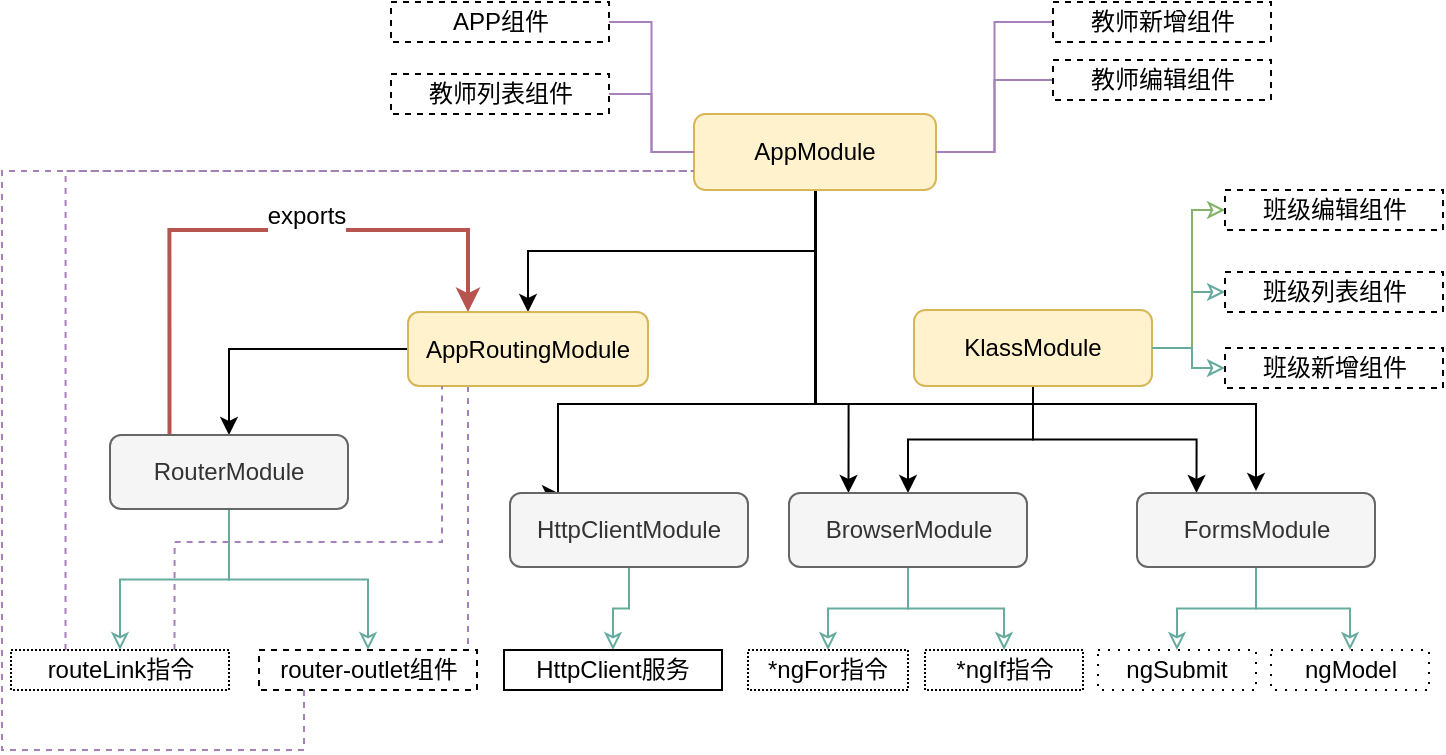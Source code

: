 <mxfile version="12.2.2" type="device" pages="1"><diagram id="BMfedBI4ZEUGkH9wN5Zz" name="Page-1"><mxGraphModel dx="1406" dy="675" grid="0" gridSize="10" guides="1" tooltips="1" connect="1" arrows="1" fold="1" page="1" pageScale="1" pageWidth="827" pageHeight="1169" math="0" shadow="0"><root><mxCell id="0"/><mxCell id="1" parent="0"/><mxCell id="oE55lyqd9uVy8EzxRTPs-5" style="edgeStyle=orthogonalEdgeStyle;rounded=0;orthogonalLoop=1;jettySize=auto;html=1;exitX=0.5;exitY=1;exitDx=0;exitDy=0;" parent="1" source="oE55lyqd9uVy8EzxRTPs-1" target="oE55lyqd9uVy8EzxRTPs-2" edge="1"><mxGeometry relative="1" as="geometry"/></mxCell><mxCell id="oE55lyqd9uVy8EzxRTPs-22" style="edgeStyle=orthogonalEdgeStyle;rounded=0;orthogonalLoop=1;jettySize=auto;html=1;entryX=0.5;entryY=0;entryDx=0;entryDy=0;" parent="1" edge="1"><mxGeometry relative="1" as="geometry"><mxPoint x="414" y="148" as="sourcePoint"/><mxPoint x="286" y="300" as="targetPoint"/><Array as="points"><mxPoint x="414" y="255"/><mxPoint x="285" y="255"/></Array></mxGeometry></mxCell><mxCell id="oE55lyqd9uVy8EzxRTPs-25" style="edgeStyle=orthogonalEdgeStyle;rounded=0;orthogonalLoop=1;jettySize=auto;html=1;exitX=0.5;exitY=1;exitDx=0;exitDy=0;" parent="1" edge="1"><mxGeometry relative="1" as="geometry"><mxPoint x="414" y="147" as="sourcePoint"/><mxPoint x="634" y="298.5" as="targetPoint"/><Array as="points"><mxPoint x="414" y="255"/><mxPoint x="634" y="255"/></Array></mxGeometry></mxCell><mxCell id="oE55lyqd9uVy8EzxRTPs-27" style="edgeStyle=orthogonalEdgeStyle;rounded=0;orthogonalLoop=1;jettySize=auto;html=1;entryX=0.25;entryY=0;entryDx=0;entryDy=0;" parent="1" source="oE55lyqd9uVy8EzxRTPs-1" target="oE55lyqd9uVy8EzxRTPs-14" edge="1"><mxGeometry relative="1" as="geometry"><Array as="points"><mxPoint x="414" y="255"/><mxPoint x="430" y="255"/></Array></mxGeometry></mxCell><mxCell id="PAum-imjTB4qZlNKm-TX-1" style="edgeStyle=orthogonalEdgeStyle;rounded=0;orthogonalLoop=1;jettySize=auto;html=1;entryX=0.25;entryY=0;entryDx=0;entryDy=0;exitX=0.25;exitY=0;exitDx=0;exitDy=0;fillColor=#f8cecc;strokeColor=#b85450;startArrow=classic;startFill=1;endArrow=none;endFill=0;strokeWidth=2;" parent="1" source="oE55lyqd9uVy8EzxRTPs-2" target="oE55lyqd9uVy8EzxRTPs-4" edge="1"><mxGeometry relative="1" as="geometry"><Array as="points"><mxPoint x="240" y="168"/><mxPoint x="91" y="168"/></Array></mxGeometry></mxCell><mxCell id="j_3BEtZS5cFXNq-W9org-2" value="exports" style="text;html=1;resizable=0;points=[];align=center;verticalAlign=middle;labelBackgroundColor=#ffffff;" vertex="1" connectable="0" parent="PAum-imjTB4qZlNKm-TX-1"><mxGeometry x="0.162" y="1" relative="1" as="geometry"><mxPoint x="48" y="-8" as="offset"/></mxGeometry></mxCell><mxCell id="oE55lyqd9uVy8EzxRTPs-1" value="AppModule" style="rounded=1;whiteSpace=wrap;html=1;fillColor=#fff2cc;strokeColor=#d6b656;" parent="1" vertex="1"><mxGeometry x="353" y="110" width="121" height="38" as="geometry"/></mxCell><mxCell id="oE55lyqd9uVy8EzxRTPs-9" style="edgeStyle=orthogonalEdgeStyle;rounded=0;orthogonalLoop=1;jettySize=auto;html=1;startArrow=none;startFill=0;fillColor=#f8cecc;strokeColor=#000000;" parent="1" source="oE55lyqd9uVy8EzxRTPs-2" target="oE55lyqd9uVy8EzxRTPs-4" edge="1"><mxGeometry relative="1" as="geometry"/></mxCell><mxCell id="j_3BEtZS5cFXNq-W9org-6" style="edgeStyle=orthogonalEdgeStyle;rounded=0;orthogonalLoop=1;jettySize=auto;html=1;exitX=0.25;exitY=1;exitDx=0;exitDy=0;shadow=0;dashed=1;startArrow=none;startFill=0;endArrow=none;endFill=0;strokeColor=#A680B8;" edge="1" parent="1" source="oE55lyqd9uVy8EzxRTPs-2"><mxGeometry relative="1" as="geometry"><mxPoint x="240" y="376" as="targetPoint"/></mxGeometry></mxCell><mxCell id="oE55lyqd9uVy8EzxRTPs-2" value="AppRoutingModule" style="rounded=1;whiteSpace=wrap;html=1;fillColor=#fff2cc;strokeColor=#d6b656;" parent="1" vertex="1"><mxGeometry x="210" y="209" width="120" height="37" as="geometry"/></mxCell><mxCell id="oE55lyqd9uVy8EzxRTPs-20" style="edgeStyle=orthogonalEdgeStyle;rounded=0;orthogonalLoop=1;jettySize=auto;html=1;entryX=0.5;entryY=0;entryDx=0;entryDy=0;exitX=0.5;exitY=1;exitDx=0;exitDy=0;" parent="1" source="oE55lyqd9uVy8EzxRTPs-3" target="oE55lyqd9uVy8EzxRTPs-14" edge="1"><mxGeometry relative="1" as="geometry"/></mxCell><mxCell id="oE55lyqd9uVy8EzxRTPs-21" style="edgeStyle=orthogonalEdgeStyle;rounded=0;orthogonalLoop=1;jettySize=auto;html=1;entryX=0.25;entryY=0;entryDx=0;entryDy=0;" parent="1" source="oE55lyqd9uVy8EzxRTPs-3" target="oE55lyqd9uVy8EzxRTPs-16" edge="1"><mxGeometry relative="1" as="geometry"/></mxCell><mxCell id="oE55lyqd9uVy8EzxRTPs-60" style="edgeStyle=orthogonalEdgeStyle;rounded=0;orthogonalLoop=1;jettySize=auto;html=1;entryX=0;entryY=0.5;entryDx=0;entryDy=0;endArrow=classic;endFill=0;strokeColor=#67AB9F;" parent="1" source="oE55lyqd9uVy8EzxRTPs-3" target="oE55lyqd9uVy8EzxRTPs-28" edge="1"><mxGeometry relative="1" as="geometry"/></mxCell><mxCell id="j_3BEtZS5cFXNq-W9org-9" style="edgeStyle=orthogonalEdgeStyle;rounded=0;orthogonalLoop=1;jettySize=auto;html=1;entryX=0;entryY=0.5;entryDx=0;entryDy=0;shadow=0;startArrow=none;startFill=0;endArrow=classic;endFill=0;strokeColor=#82b366;fillColor=#d5e8d4;" edge="1" parent="1" source="oE55lyqd9uVy8EzxRTPs-3" target="j_3BEtZS5cFXNq-W9org-8"><mxGeometry relative="1" as="geometry"><Array as="points"><mxPoint x="602" y="227"/><mxPoint x="602" y="158"/></Array></mxGeometry></mxCell><mxCell id="oE55lyqd9uVy8EzxRTPs-3" value="KlassModule" style="rounded=1;whiteSpace=wrap;html=1;fillColor=#fff2cc;strokeColor=#d6b656;" parent="1" vertex="1"><mxGeometry x="463" y="208" width="119" height="38" as="geometry"/></mxCell><mxCell id="oE55lyqd9uVy8EzxRTPs-42" style="edgeStyle=orthogonalEdgeStyle;rounded=0;orthogonalLoop=1;jettySize=auto;html=1;entryX=0.5;entryY=0;entryDx=0;entryDy=0;endArrow=classic;endFill=0;strokeColor=#67AB9F;" parent="1" source="oE55lyqd9uVy8EzxRTPs-4" target="oE55lyqd9uVy8EzxRTPs-40" edge="1"><mxGeometry relative="1" as="geometry"/></mxCell><mxCell id="oE55lyqd9uVy8EzxRTPs-43" style="edgeStyle=orthogonalEdgeStyle;rounded=0;orthogonalLoop=1;jettySize=auto;html=1;entryX=0.5;entryY=0;entryDx=0;entryDy=0;endArrow=classic;endFill=0;strokeColor=#67AB9F;" parent="1" source="oE55lyqd9uVy8EzxRTPs-4" target="oE55lyqd9uVy8EzxRTPs-41" edge="1"><mxGeometry relative="1" as="geometry"/></mxCell><mxCell id="oE55lyqd9uVy8EzxRTPs-4" value="RouterModule" style="rounded=1;whiteSpace=wrap;html=1;fillColor=#f5f5f5;strokeColor=#666666;fontColor=#333333;" parent="1" vertex="1"><mxGeometry x="61" y="270.5" width="119" height="37" as="geometry"/></mxCell><mxCell id="oE55lyqd9uVy8EzxRTPs-49" style="edgeStyle=orthogonalEdgeStyle;rounded=0;orthogonalLoop=1;jettySize=auto;html=1;endArrow=classic;endFill=0;strokeColor=#67AB9F;" parent="1" source="oE55lyqd9uVy8EzxRTPs-14" target="oE55lyqd9uVy8EzxRTPs-47" edge="1"><mxGeometry relative="1" as="geometry"/></mxCell><mxCell id="oE55lyqd9uVy8EzxRTPs-50" style="edgeStyle=orthogonalEdgeStyle;rounded=0;orthogonalLoop=1;jettySize=auto;html=1;entryX=0.5;entryY=0;entryDx=0;entryDy=0;endArrow=classic;endFill=0;strokeColor=#67AB9F;" parent="1" source="oE55lyqd9uVy8EzxRTPs-14" target="oE55lyqd9uVy8EzxRTPs-48" edge="1"><mxGeometry relative="1" as="geometry"/></mxCell><mxCell id="oE55lyqd9uVy8EzxRTPs-14" value="BrowserModule" style="rounded=1;whiteSpace=wrap;html=1;fillColor=#f5f5f5;strokeColor=#666666;fontColor=#333333;" parent="1" vertex="1"><mxGeometry x="400.5" y="299.5" width="119" height="37" as="geometry"/></mxCell><mxCell id="oE55lyqd9uVy8EzxRTPs-46" style="edgeStyle=orthogonalEdgeStyle;rounded=0;orthogonalLoop=1;jettySize=auto;html=1;endArrow=classic;endFill=0;strokeColor=#67AB9F;" parent="1" source="oE55lyqd9uVy8EzxRTPs-15" target="oE55lyqd9uVy8EzxRTPs-45" edge="1"><mxGeometry relative="1" as="geometry"/></mxCell><mxCell id="oE55lyqd9uVy8EzxRTPs-15" value="HttpClientModule" style="rounded=1;whiteSpace=wrap;html=1;fillColor=#f5f5f5;strokeColor=#666666;fontColor=#333333;" parent="1" vertex="1"><mxGeometry x="261" y="299.5" width="119" height="37" as="geometry"/></mxCell><mxCell id="oE55lyqd9uVy8EzxRTPs-56" style="edgeStyle=orthogonalEdgeStyle;rounded=0;orthogonalLoop=1;jettySize=auto;html=1;entryX=0.5;entryY=0;entryDx=0;entryDy=0;endArrow=classic;endFill=0;strokeColor=#67AB9F;" parent="1" source="oE55lyqd9uVy8EzxRTPs-16" target="oE55lyqd9uVy8EzxRTPs-51" edge="1"><mxGeometry relative="1" as="geometry"/></mxCell><mxCell id="oE55lyqd9uVy8EzxRTPs-57" style="edgeStyle=orthogonalEdgeStyle;rounded=0;orthogonalLoop=1;jettySize=auto;html=1;entryX=0.5;entryY=0;entryDx=0;entryDy=0;endArrow=classic;endFill=0;strokeColor=#67AB9F;" parent="1" source="oE55lyqd9uVy8EzxRTPs-16" target="oE55lyqd9uVy8EzxRTPs-52" edge="1"><mxGeometry relative="1" as="geometry"/></mxCell><mxCell id="oE55lyqd9uVy8EzxRTPs-16" value="FormsModule" style="rounded=1;whiteSpace=wrap;html=1;fillColor=#f5f5f5;strokeColor=#666666;fontColor=#333333;" parent="1" vertex="1"><mxGeometry x="574.5" y="299.5" width="119" height="37" as="geometry"/></mxCell><mxCell id="oE55lyqd9uVy8EzxRTPs-28" value="班级列表组件" style="rounded=0;whiteSpace=wrap;html=1;dashed=1;" parent="1" vertex="1"><mxGeometry x="618.5" y="189" width="109" height="20" as="geometry"/></mxCell><mxCell id="oE55lyqd9uVy8EzxRTPs-37" style="edgeStyle=orthogonalEdgeStyle;rounded=0;orthogonalLoop=1;jettySize=auto;html=1;entryX=1;entryY=0.5;entryDx=0;entryDy=0;endArrow=none;endFill=0;strokeColor=#A680B8;" parent="1" source="oE55lyqd9uVy8EzxRTPs-29" target="oE55lyqd9uVy8EzxRTPs-1" edge="1"><mxGeometry relative="1" as="geometry"/></mxCell><mxCell id="oE55lyqd9uVy8EzxRTPs-29" value="教师新增组件" style="rounded=0;whiteSpace=wrap;html=1;dashed=1;" parent="1" vertex="1"><mxGeometry x="532.5" y="54" width="109" height="20" as="geometry"/></mxCell><mxCell id="oE55lyqd9uVy8EzxRTPs-36" style="edgeStyle=orthogonalEdgeStyle;rounded=0;orthogonalLoop=1;jettySize=auto;html=1;endArrow=none;endFill=0;strokeColor=#A680B8;" parent="1" source="oE55lyqd9uVy8EzxRTPs-30" target="oE55lyqd9uVy8EzxRTPs-1" edge="1"><mxGeometry relative="1" as="geometry"/></mxCell><mxCell id="oE55lyqd9uVy8EzxRTPs-30" value="教师列表组件" style="rounded=0;whiteSpace=wrap;html=1;dashed=1;" parent="1" vertex="1"><mxGeometry x="201.5" y="90" width="109" height="20" as="geometry"/></mxCell><mxCell id="oE55lyqd9uVy8EzxRTPs-35" style="edgeStyle=orthogonalEdgeStyle;rounded=0;orthogonalLoop=1;jettySize=auto;html=1;exitX=1;exitY=0.5;exitDx=0;exitDy=0;entryX=0;entryY=0.5;entryDx=0;entryDy=0;endArrow=none;endFill=0;strokeColor=#A680B8;" parent="1" source="oE55lyqd9uVy8EzxRTPs-31" target="oE55lyqd9uVy8EzxRTPs-1" edge="1"><mxGeometry relative="1" as="geometry"/></mxCell><mxCell id="oE55lyqd9uVy8EzxRTPs-31" value="APP组件" style="rounded=0;whiteSpace=wrap;html=1;dashed=1;" parent="1" vertex="1"><mxGeometry x="201.5" y="54" width="109" height="20" as="geometry"/></mxCell><mxCell id="oE55lyqd9uVy8EzxRTPs-38" style="edgeStyle=orthogonalEdgeStyle;rounded=0;orthogonalLoop=1;jettySize=auto;html=1;entryX=1;entryY=0.5;entryDx=0;entryDy=0;endArrow=none;endFill=0;strokeColor=#A680B8;" parent="1" source="oE55lyqd9uVy8EzxRTPs-33" target="oE55lyqd9uVy8EzxRTPs-1" edge="1"><mxGeometry relative="1" as="geometry"/></mxCell><mxCell id="oE55lyqd9uVy8EzxRTPs-33" value="教师编辑组件" style="rounded=0;whiteSpace=wrap;html=1;dashed=1;" parent="1" vertex="1"><mxGeometry x="532.5" y="83" width="109" height="20" as="geometry"/></mxCell><mxCell id="j_3BEtZS5cFXNq-W9org-1" style="edgeStyle=orthogonalEdgeStyle;rounded=0;orthogonalLoop=1;jettySize=auto;html=1;exitX=0.25;exitY=0;exitDx=0;exitDy=0;entryX=0;entryY=0.75;entryDx=0;entryDy=0;endArrow=none;endFill=0;strokeColor=#A680B8;dashed=1;" edge="1" parent="1" source="oE55lyqd9uVy8EzxRTPs-40" target="oE55lyqd9uVy8EzxRTPs-1"><mxGeometry relative="1" as="geometry"/></mxCell><mxCell id="j_3BEtZS5cFXNq-W9org-5" style="edgeStyle=orthogonalEdgeStyle;rounded=0;orthogonalLoop=1;jettySize=auto;html=1;exitX=0.75;exitY=0;exitDx=0;exitDy=0;shadow=0;dashed=1;startArrow=none;startFill=0;endArrow=none;endFill=0;strokeColor=#A680B8;" edge="1" parent="1" source="oE55lyqd9uVy8EzxRTPs-40" target="oE55lyqd9uVy8EzxRTPs-2"><mxGeometry relative="1" as="geometry"><Array as="points"><mxPoint x="93" y="324"/><mxPoint x="227" y="324"/></Array></mxGeometry></mxCell><mxCell id="oE55lyqd9uVy8EzxRTPs-40" value="routeLink指令" style="rounded=0;whiteSpace=wrap;html=1;dashed=1;dashPattern=1 1;" parent="1" vertex="1"><mxGeometry x="11.5" y="378" width="109" height="20" as="geometry"/></mxCell><mxCell id="j_3BEtZS5cFXNq-W9org-3" style="edgeStyle=orthogonalEdgeStyle;rounded=0;orthogonalLoop=1;jettySize=auto;html=1;entryX=0;entryY=0.75;entryDx=0;entryDy=0;dashed=1;startArrow=none;startFill=0;endArrow=none;endFill=0;strokeColor=#A680B8;" edge="1" parent="1" source="oE55lyqd9uVy8EzxRTPs-41" target="oE55lyqd9uVy8EzxRTPs-1"><mxGeometry relative="1" as="geometry"><Array as="points"><mxPoint x="158" y="428"/><mxPoint x="7" y="428"/><mxPoint x="7" y="139"/></Array></mxGeometry></mxCell><mxCell id="oE55lyqd9uVy8EzxRTPs-41" value="router-outlet组件" style="rounded=0;whiteSpace=wrap;html=1;dashed=1;" parent="1" vertex="1"><mxGeometry x="135.5" y="378" width="109" height="20" as="geometry"/></mxCell><mxCell id="oE55lyqd9uVy8EzxRTPs-45" value="HttpClient服务" style="rounded=0;whiteSpace=wrap;html=1;" parent="1" vertex="1"><mxGeometry x="258" y="378" width="109" height="20" as="geometry"/></mxCell><mxCell id="oE55lyqd9uVy8EzxRTPs-47" value="*ngFor指令" style="rounded=0;whiteSpace=wrap;html=1;dashed=1;dashPattern=1 1;" parent="1" vertex="1"><mxGeometry x="380" y="378" width="80" height="20" as="geometry"/></mxCell><mxCell id="oE55lyqd9uVy8EzxRTPs-48" value="*ngIf指令" style="rounded=0;whiteSpace=wrap;html=1;dashed=1;dashPattern=1 1;" parent="1" vertex="1"><mxGeometry x="468.5" y="378" width="79" height="20" as="geometry"/></mxCell><mxCell id="oE55lyqd9uVy8EzxRTPs-51" value="ngSubmit" style="rounded=0;whiteSpace=wrap;html=1;dashed=1;dashPattern=1 4;" parent="1" vertex="1"><mxGeometry x="555" y="378" width="79" height="20" as="geometry"/></mxCell><mxCell id="oE55lyqd9uVy8EzxRTPs-52" value="ngModel" style="rounded=0;whiteSpace=wrap;html=1;dashed=1;dashPattern=1 4;" parent="1" vertex="1"><mxGeometry x="641.5" y="378" width="79" height="20" as="geometry"/></mxCell><mxCell id="PAum-imjTB4qZlNKm-TX-2" value="班级新增组件" style="rounded=0;whiteSpace=wrap;html=1;dashed=1;" parent="1" vertex="1"><mxGeometry x="618.5" y="227" width="109" height="20" as="geometry"/></mxCell><mxCell id="PAum-imjTB4qZlNKm-TX-3" style="edgeStyle=orthogonalEdgeStyle;rounded=0;orthogonalLoop=1;jettySize=auto;html=1;entryX=0;entryY=0.5;entryDx=0;entryDy=0;endArrow=classic;endFill=0;strokeColor=#67AB9F;exitX=1;exitY=0.5;exitDx=0;exitDy=0;" parent="1" source="oE55lyqd9uVy8EzxRTPs-3" target="PAum-imjTB4qZlNKm-TX-2" edge="1"><mxGeometry relative="1" as="geometry"><mxPoint x="592" y="237" as="sourcePoint"/><mxPoint x="629" y="209" as="targetPoint"/><Array as="points"><mxPoint x="602" y="227"/><mxPoint x="602" y="237"/></Array></mxGeometry></mxCell><mxCell id="j_3BEtZS5cFXNq-W9org-8" value="班级编辑组件" style="rounded=0;whiteSpace=wrap;html=1;dashed=1;" vertex="1" parent="1"><mxGeometry x="618.5" y="148" width="109" height="20" as="geometry"/></mxCell></root></mxGraphModel></diagram></mxfile>